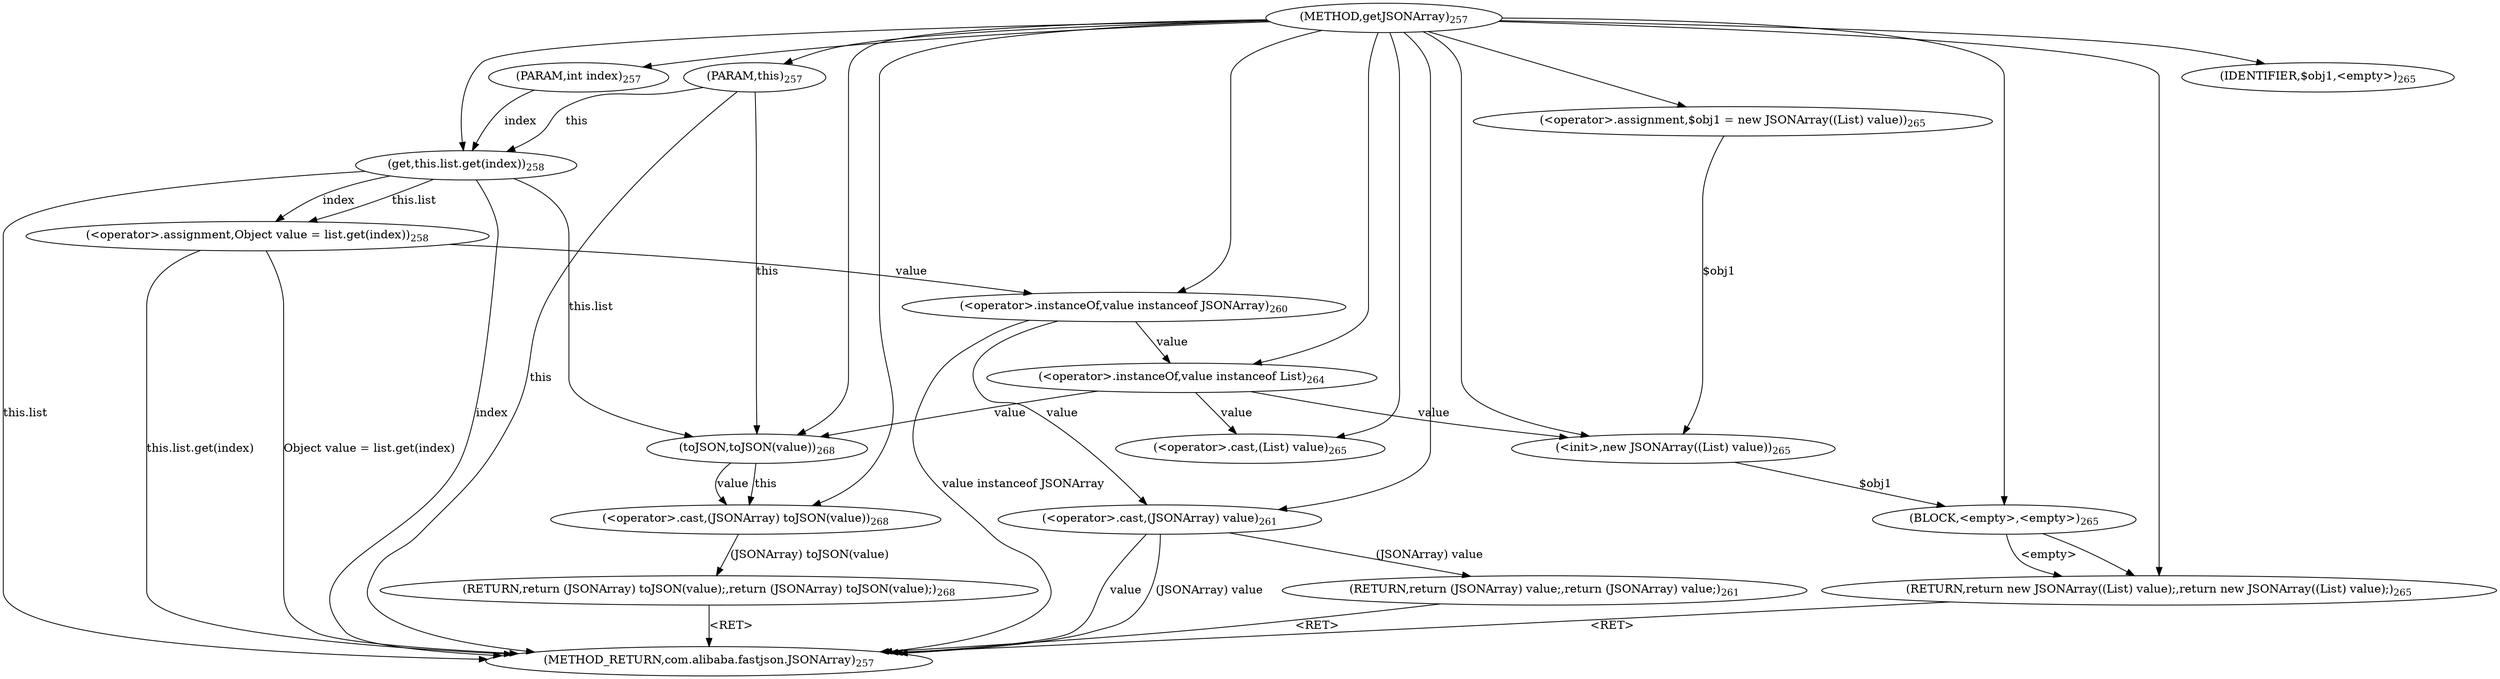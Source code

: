 digraph "getJSONArray" {  
"801" [label = <(METHOD,getJSONArray)<SUB>257</SUB>> ]
"845" [label = <(METHOD_RETURN,com.alibaba.fastjson.JSONArray)<SUB>257</SUB>> ]
"31" [label = <(PARAM,this)<SUB>257</SUB>> ]
"802" [label = <(PARAM,int index)<SUB>257</SUB>> ]
"805" [label = <(&lt;operator&gt;.assignment,Object value = list.get(index))<SUB>258</SUB>> ]
"838" [label = <(RETURN,return (JSONArray) toJSON(value);,return (JSONArray) toJSON(value);)<SUB>268</SUB>> ]
"805" [label = <(&lt;operator&gt;.assignment,Object value = list.get(index))<SUB>258</SUB>> ]
"805" [label = <(&lt;operator&gt;.assignment,Object value = list.get(index))<SUB>258</SUB>> ]
"813" [label = <(&lt;operator&gt;.instanceOf,value instanceof JSONArray)<SUB>260</SUB>> ]
"822" [label = <(&lt;operator&gt;.instanceOf,value instanceof List)<SUB>264</SUB>> ]
"839" [label = <(&lt;operator&gt;.cast,(JSONArray) toJSON(value))<SUB>268</SUB>> ]
"807" [label = <(get,this.list.get(index))<SUB>258</SUB>> ]
"807" [label = <(get,this.list.get(index))<SUB>258</SUB>> ]
"813" [label = <(&lt;operator&gt;.instanceOf,value instanceof JSONArray)<SUB>260</SUB>> ]
"813" [label = <(&lt;operator&gt;.instanceOf,value instanceof JSONArray)<SUB>260</SUB>> ]
"817" [label = <(RETURN,return (JSONArray) value;,return (JSONArray) value;)<SUB>261</SUB>> ]
"822" [label = <(&lt;operator&gt;.instanceOf,value instanceof List)<SUB>264</SUB>> ]
"822" [label = <(&lt;operator&gt;.instanceOf,value instanceof List)<SUB>264</SUB>> ]
"826" [label = <(RETURN,return new JSONArray((List) value);,return new JSONArray((List) value);)<SUB>265</SUB>> ]
"839" [label = <(&lt;operator&gt;.cast,(JSONArray) toJSON(value))<SUB>268</SUB>> ]
"839" [label = <(&lt;operator&gt;.cast,(JSONArray) toJSON(value))<SUB>268</SUB>> ]
"818" [label = <(&lt;operator&gt;.cast,(JSONArray) value)<SUB>261</SUB>> ]
"827" [label = <(BLOCK,&lt;empty&gt;,&lt;empty&gt;)<SUB>265</SUB>> ]
"841" [label = <(toJSON,toJSON(value))<SUB>268</SUB>> ]
"841" [label = <(toJSON,toJSON(value))<SUB>268</SUB>> ]
"818" [label = <(&lt;operator&gt;.cast,(JSONArray) value)<SUB>261</SUB>> ]
"818" [label = <(&lt;operator&gt;.cast,(JSONArray) value)<SUB>261</SUB>> ]
"829" [label = <(&lt;operator&gt;.assignment,$obj1 = new JSONArray((List) value))<SUB>265</SUB>> ]
"832" [label = <(&lt;init&gt;,new JSONArray((List) value))<SUB>265</SUB>> ]
"837" [label = <(IDENTIFIER,$obj1,&lt;empty&gt;)<SUB>265</SUB>> ]
"829" [label = <(&lt;operator&gt;.assignment,$obj1 = new JSONArray((List) value))<SUB>265</SUB>> ]
"829" [label = <(&lt;operator&gt;.assignment,$obj1 = new JSONArray((List) value))<SUB>265</SUB>> ]
"832" [label = <(&lt;init&gt;,new JSONArray((List) value))<SUB>265</SUB>> ]
"832" [label = <(&lt;init&gt;,new JSONArray((List) value))<SUB>265</SUB>> ]
"834" [label = <(&lt;operator&gt;.cast,(List) value)<SUB>265</SUB>> ]
"834" [label = <(&lt;operator&gt;.cast,(List) value)<SUB>265</SUB>> ]
  "817" -> "845"  [ label = "&lt;RET&gt;"] 
  "826" -> "845"  [ label = "&lt;RET&gt;"] 
  "838" -> "845"  [ label = "&lt;RET&gt;"] 
  "31" -> "845"  [ label = "this"] 
  "807" -> "845"  [ label = "this.list"] 
  "807" -> "845"  [ label = "index"] 
  "805" -> "845"  [ label = "this.list.get(index)"] 
  "805" -> "845"  [ label = "Object value = list.get(index)"] 
  "813" -> "845"  [ label = "value instanceof JSONArray"] 
  "818" -> "845"  [ label = "value"] 
  "818" -> "845"  [ label = "(JSONArray) value"] 
  "801" -> "31" 
  "801" -> "802" 
  "807" -> "805"  [ label = "this.list"] 
  "807" -> "805"  [ label = "index"] 
  "839" -> "838"  [ label = "(JSONArray) toJSON(value)"] 
  "801" -> "839" 
  "841" -> "839"  [ label = "this"] 
  "841" -> "839"  [ label = "value"] 
  "31" -> "807"  [ label = "this"] 
  "802" -> "807"  [ label = "index"] 
  "801" -> "807" 
  "805" -> "813"  [ label = "value"] 
  "801" -> "813" 
  "818" -> "817"  [ label = "(JSONArray) value"] 
  "813" -> "822"  [ label = "value"] 
  "801" -> "822" 
  "827" -> "826" 
  "827" -> "826"  [ label = "&lt;empty&gt;"] 
  "801" -> "826" 
  "801" -> "818" 
  "813" -> "818"  [ label = "value"] 
  "832" -> "827"  [ label = "$obj1"] 
  "801" -> "827" 
  "31" -> "841"  [ label = "this"] 
  "807" -> "841"  [ label = "this.list"] 
  "801" -> "841" 
  "822" -> "841"  [ label = "value"] 
  "801" -> "829" 
  "801" -> "837" 
  "829" -> "832"  [ label = "$obj1"] 
  "801" -> "832" 
  "822" -> "832"  [ label = "value"] 
  "801" -> "834" 
  "822" -> "834"  [ label = "value"] 
}
